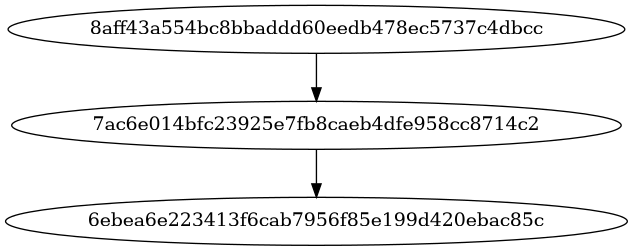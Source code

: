 @startuml
digraph G {
  "7ac6e014bfc23925e7fb8caeb4dfe958cc8714c2" -> "6ebea6e223413f6cab7956f85e199d420ebac85c";
  "8aff43a554bc8bbaddd60eedb478ec5737c4dbcc" -> "7ac6e014bfc23925e7fb8caeb4dfe958cc8714c2";
}
@enduml